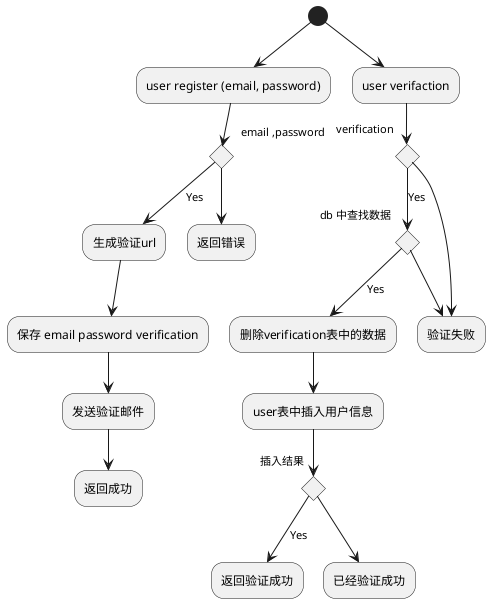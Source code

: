 @startuml

(*) --> "user register (email, password)"
If "email ,password" then
    --> [Yes] "生成验证url"
    --> "保存 email password verification"
    --> "发送验证邮件"
    --> "返回成功"
else
    --> "返回错误"

(*) --> "user verifaction"
If "verification" then
    --> [Yes] If "db 中查找数据" then
        --> [Yes] "删除verification表中的数据"
        --> "user表中插入用户信息"
        If "插入结果" then
            --> [Yes] "返回验证成功"
        else
            --> "已经验证成功"
        endif
    else
        --> "验证失败"
    endif
else
    --> "验证失败"
endif




@enduml